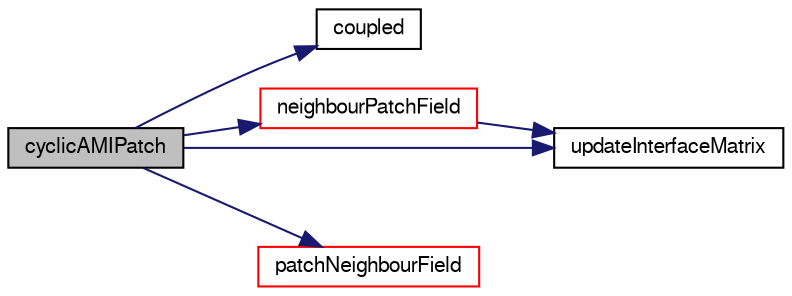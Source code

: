 digraph "cyclicAMIPatch"
{
  bgcolor="transparent";
  edge [fontname="FreeSans",fontsize="10",labelfontname="FreeSans",labelfontsize="10"];
  node [fontname="FreeSans",fontsize="10",shape=record];
  rankdir="LR";
  Node120 [label="cyclicAMIPatch",height=0.2,width=0.4,color="black", fillcolor="grey75", style="filled", fontcolor="black"];
  Node120 -> Node121 [color="midnightblue",fontsize="10",style="solid",fontname="FreeSans"];
  Node121 [label="coupled",height=0.2,width=0.4,color="black",URL="$a22014.html#a6cba23fc88759866538bd49a1bdbc3e7",tooltip="Return true if coupled. Note that the underlying patch. "];
  Node120 -> Node122 [color="midnightblue",fontsize="10",style="solid",fontname="FreeSans"];
  Node122 [label="neighbourPatchField",height=0.2,width=0.4,color="red",URL="$a22014.html#a2626a00bd28efe169864960ea0b2e87f",tooltip="Return reference to neighbour patchField. "];
  Node122 -> Node126 [color="midnightblue",fontsize="10",style="solid",fontname="FreeSans"];
  Node126 [label="updateInterfaceMatrix",height=0.2,width=0.4,color="black",URL="$a22014.html#a4144bb27e8739ab5a673b3da1e245e17",tooltip="Update result field based on interface functionality. "];
  Node120 -> Node127 [color="midnightblue",fontsize="10",style="solid",fontname="FreeSans"];
  Node127 [label="patchNeighbourField",height=0.2,width=0.4,color="red",URL="$a22014.html#ae9b3d13a6c322e4b3132078e6883e9cf",tooltip="Return neighbour coupled internal cell data. "];
  Node120 -> Node126 [color="midnightblue",fontsize="10",style="solid",fontname="FreeSans"];
}
